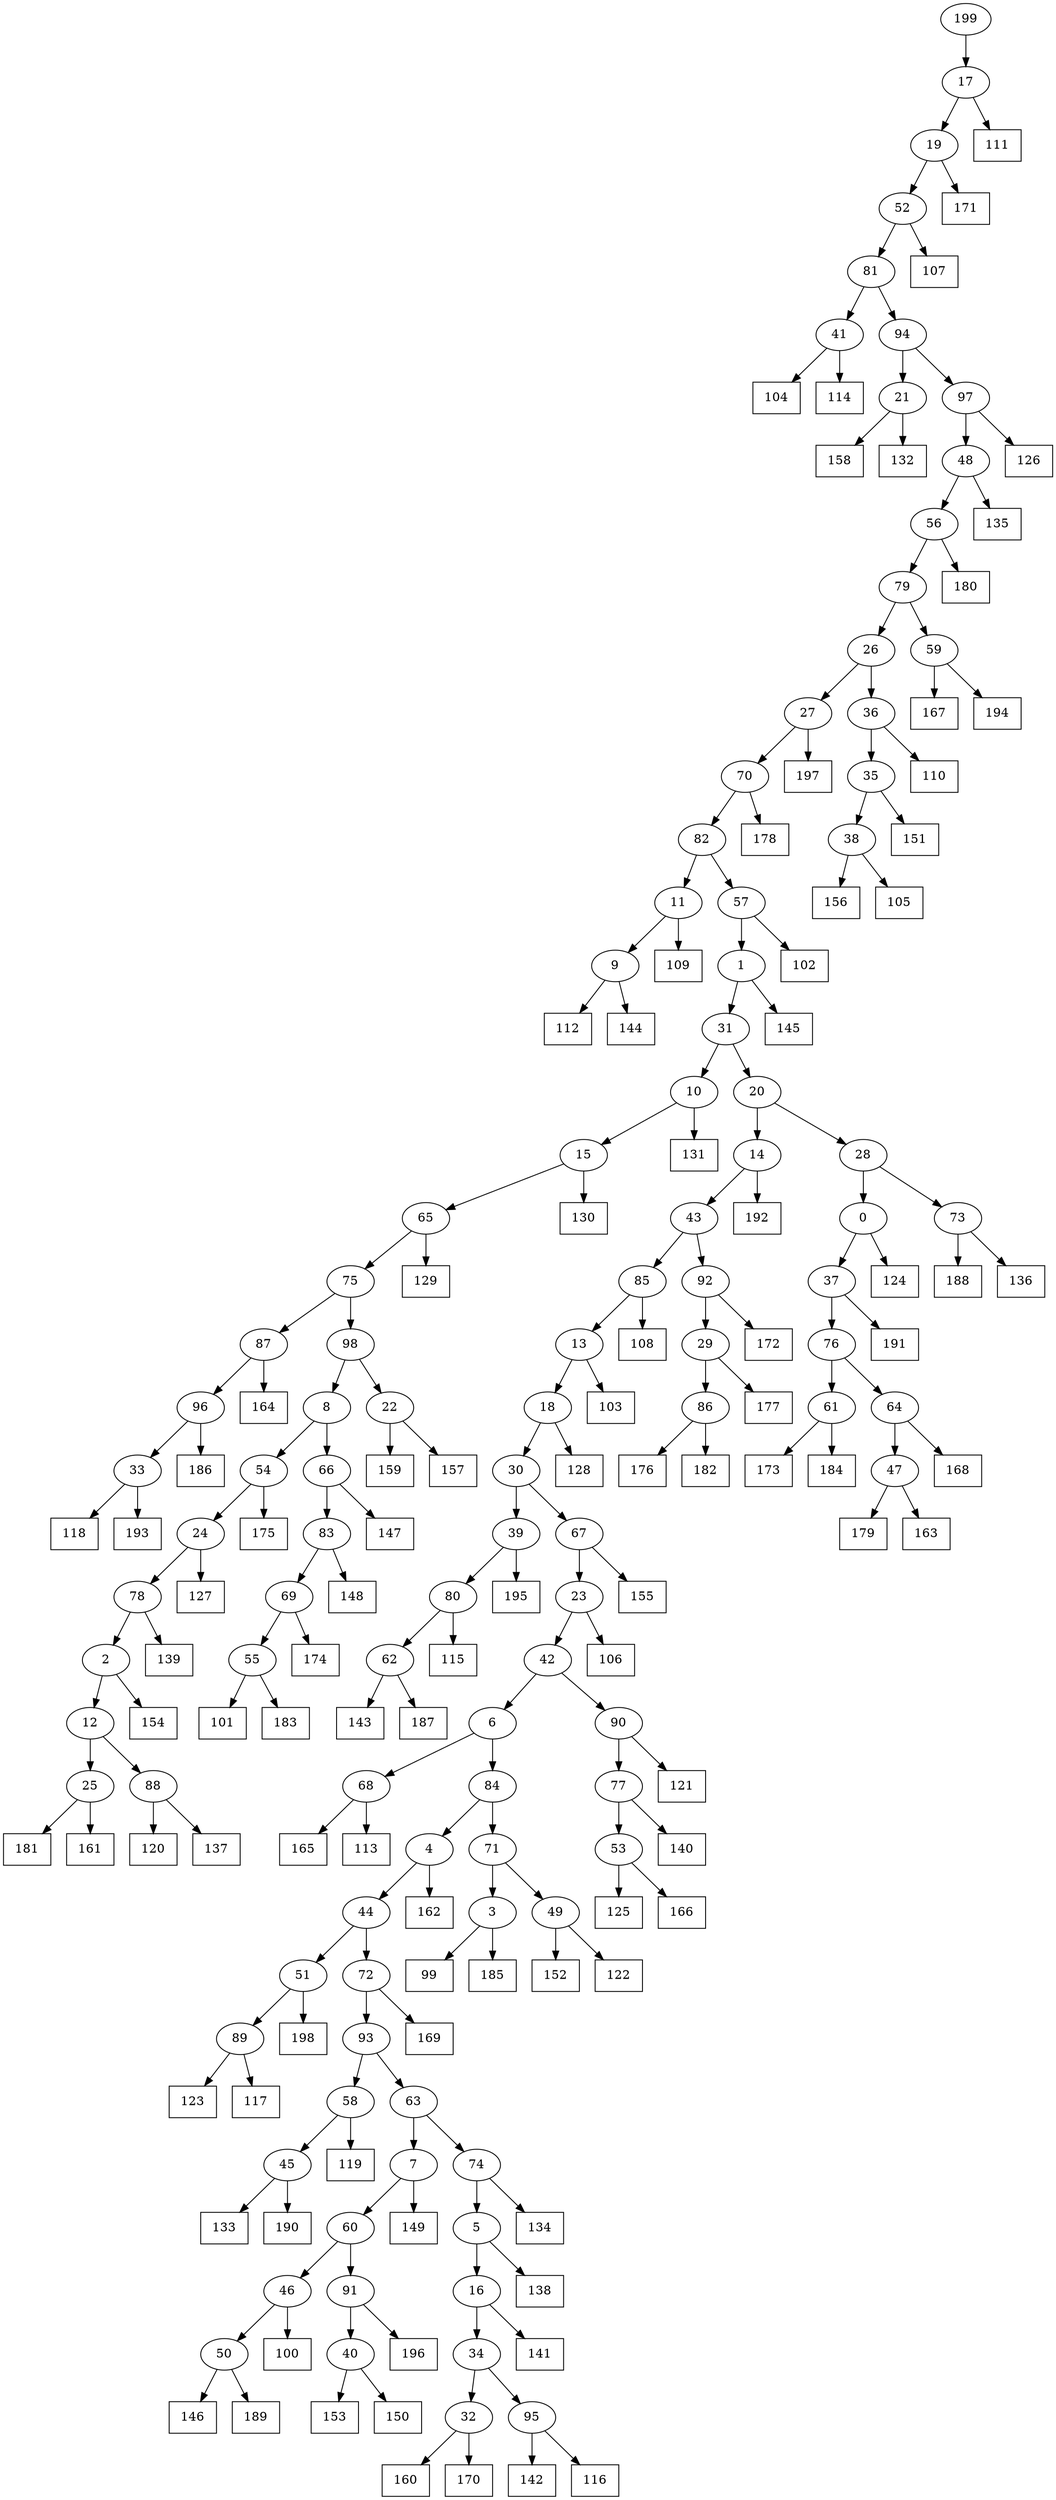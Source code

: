 digraph G {
0[label="0"];
1[label="1"];
2[label="2"];
3[label="3"];
4[label="4"];
5[label="5"];
6[label="6"];
7[label="7"];
8[label="8"];
9[label="9"];
10[label="10"];
11[label="11"];
12[label="12"];
13[label="13"];
14[label="14"];
15[label="15"];
16[label="16"];
17[label="17"];
18[label="18"];
19[label="19"];
20[label="20"];
21[label="21"];
22[label="22"];
23[label="23"];
24[label="24"];
25[label="25"];
26[label="26"];
27[label="27"];
28[label="28"];
29[label="29"];
30[label="30"];
31[label="31"];
32[label="32"];
33[label="33"];
34[label="34"];
35[label="35"];
36[label="36"];
37[label="37"];
38[label="38"];
39[label="39"];
40[label="40"];
41[label="41"];
42[label="42"];
43[label="43"];
44[label="44"];
45[label="45"];
46[label="46"];
47[label="47"];
48[label="48"];
49[label="49"];
50[label="50"];
51[label="51"];
52[label="52"];
53[label="53"];
54[label="54"];
55[label="55"];
56[label="56"];
57[label="57"];
58[label="58"];
59[label="59"];
60[label="60"];
61[label="61"];
62[label="62"];
63[label="63"];
64[label="64"];
65[label="65"];
66[label="66"];
67[label="67"];
68[label="68"];
69[label="69"];
70[label="70"];
71[label="71"];
72[label="72"];
73[label="73"];
74[label="74"];
75[label="75"];
76[label="76"];
77[label="77"];
78[label="78"];
79[label="79"];
80[label="80"];
81[label="81"];
82[label="82"];
83[label="83"];
84[label="84"];
85[label="85"];
86[label="86"];
87[label="87"];
88[label="88"];
89[label="89"];
90[label="90"];
91[label="91"];
92[label="92"];
93[label="93"];
94[label="94"];
95[label="95"];
96[label="96"];
97[label="97"];
98[label="98"];
99[shape=box,label="164"];
100[shape=box,label="179"];
101[shape=box,label="162"];
102[shape=box,label="130"];
103[shape=box,label="177"];
104[shape=box,label="104"];
105[shape=box,label="123"];
106[shape=box,label="103"];
107[shape=box,label="153"];
108[shape=box,label="140"];
109[shape=box,label="99"];
110[shape=box,label="160"];
111[shape=box,label="134"];
112[shape=box,label="133"];
113[shape=box,label="178"];
114[shape=box,label="173"];
115[shape=box,label="106"];
116[shape=box,label="181"];
117[shape=box,label="158"];
118[shape=box,label="141"];
119[shape=box,label="149"];
120[shape=box,label="102"];
121[shape=box,label="159"];
122[shape=box,label="180"];
123[shape=box,label="101"];
124[shape=box,label="170"];
125[shape=box,label="192"];
126[shape=box,label="108"];
127[shape=box,label="135"];
128[shape=box,label="165"];
129[shape=box,label="171"];
130[shape=box,label="152"];
131[shape=box,label="129"];
132[shape=box,label="120"];
133[shape=box,label="139"];
134[shape=box,label="191"];
135[shape=box,label="126"];
136[shape=box,label="156"];
137[shape=box,label="121"];
138[shape=box,label="185"];
139[shape=box,label="155"];
140[shape=box,label="118"];
141[shape=box,label="143"];
142[shape=box,label="188"];
143[shape=box,label="124"];
144[shape=box,label="196"];
145[shape=box,label="105"];
146[shape=box,label="168"];
147[shape=box,label="115"];
148[shape=box,label="128"];
149[shape=box,label="100"];
150[shape=box,label="183"];
151[shape=box,label="110"];
152[shape=box,label="125"];
153[shape=box,label="132"];
154[shape=box,label="176"];
155[shape=box,label="161"];
156[shape=box,label="145"];
157[shape=box,label="111"];
158[shape=box,label="195"];
159[shape=box,label="142"];
160[shape=box,label="154"];
161[shape=box,label="127"];
162[shape=box,label="175"];
163[shape=box,label="122"];
164[shape=box,label="146"];
165[shape=box,label="169"];
166[shape=box,label="147"];
167[shape=box,label="119"];
168[shape=box,label="193"];
169[shape=box,label="137"];
170[shape=box,label="186"];
171[shape=box,label="150"];
172[shape=box,label="151"];
173[shape=box,label="136"];
174[shape=box,label="148"];
175[shape=box,label="117"];
176[shape=box,label="157"];
177[shape=box,label="131"];
178[shape=box,label="109"];
179[shape=box,label="113"];
180[shape=box,label="182"];
181[shape=box,label="174"];
182[shape=box,label="112"];
183[shape=box,label="166"];
184[shape=box,label="116"];
185[shape=box,label="144"];
186[shape=box,label="107"];
187[shape=box,label="114"];
188[shape=box,label="198"];
189[shape=box,label="190"];
190[shape=box,label="187"];
191[shape=box,label="189"];
192[shape=box,label="138"];
193[shape=box,label="172"];
194[shape=box,label="184"];
195[shape=box,label="163"];
196[shape=box,label="167"];
197[shape=box,label="197"];
198[shape=box,label="194"];
199[label="199"];
2->160 ;
23->115 ;
77->108 ;
9->185 ;
39->80 ;
80->147 ;
41->187 ;
38->145 ;
21->153 ;
7->119 ;
94->21 ;
40->171 ;
62->141 ;
15->102 ;
25->155 ;
12->25 ;
33->168 ;
49->163 ;
88->169 ;
54->162 ;
62->190 ;
30->39 ;
36->151 ;
65->131 ;
37->134 ;
56->79 ;
39->158 ;
0->143 ;
67->139 ;
51->188 ;
59->198 ;
33->140 ;
29->103 ;
24->161 ;
54->24 ;
45->112 ;
5->192 ;
10->15 ;
64->47 ;
83->174 ;
85->13 ;
28->0 ;
50->164 ;
67->23 ;
43->85 ;
199->17 ;
32->124 ;
18->30 ;
22->176 ;
63->74 ;
40->107 ;
97->135 ;
87->99 ;
0->37 ;
37->76 ;
73->173 ;
8->54 ;
30->67 ;
38->136 ;
11->178 ;
14->43 ;
91->40 ;
98->8 ;
73->142 ;
44->51 ;
57->1 ;
1->156 ;
16->118 ;
25->116 ;
10->177 ;
61->114 ;
90->77 ;
43->92 ;
1->31 ;
31->10 ;
13->18 ;
18->148 ;
4->44 ;
3->109 ;
47->100 ;
35->38 ;
20->14 ;
14->125 ;
53->152 ;
34->95 ;
31->20 ;
9->182 ;
19->129 ;
19->52 ;
52->81 ;
77->53 ;
53->183 ;
71->49 ;
89->175 ;
48->127 ;
66->83 ;
12->88 ;
88->132 ;
58->45 ;
45->189 ;
46->50 ;
50->191 ;
80->62 ;
11->9 ;
47->195 ;
17->157 ;
23->42 ;
42->90 ;
70->113 ;
75->87 ;
95->184 ;
74->111 ;
41->104 ;
69->55 ;
55->150 ;
57->120 ;
86->180 ;
35->172 ;
76->61 ;
61->194 ;
44->72 ;
96->170 ;
3->138 ;
17->19 ;
72->93 ;
93->63 ;
92->193 ;
15->65 ;
82->57 ;
86->154 ;
55->123 ;
26->27 ;
27->197 ;
92->29 ;
29->86 ;
27->70 ;
49->130 ;
70->82 ;
63->7 ;
76->64 ;
64->146 ;
82->11 ;
79->59 ;
59->196 ;
84->4 ;
51->89 ;
89->105 ;
8->66 ;
66->166 ;
90->137 ;
68->128 ;
36->35 ;
32->110 ;
13->106 ;
94->97 ;
97->48 ;
20->28 ;
28->73 ;
85->126 ;
60->91 ;
91->144 ;
52->186 ;
74->5 ;
22->121 ;
84->71 ;
71->3 ;
21->117 ;
83->69 ;
69->181 ;
4->101 ;
78->2 ;
2->12 ;
65->75 ;
42->6 ;
6->84 ;
58->167 ;
24->78 ;
78->133 ;
93->58 ;
16->34 ;
34->32 ;
81->41 ;
79->26 ;
26->36 ;
5->16 ;
6->68 ;
68->179 ;
81->94 ;
48->56 ;
56->122 ;
7->60 ;
87->96 ;
96->33 ;
72->165 ;
75->98 ;
98->22 ;
95->159 ;
60->46 ;
46->149 ;
}
